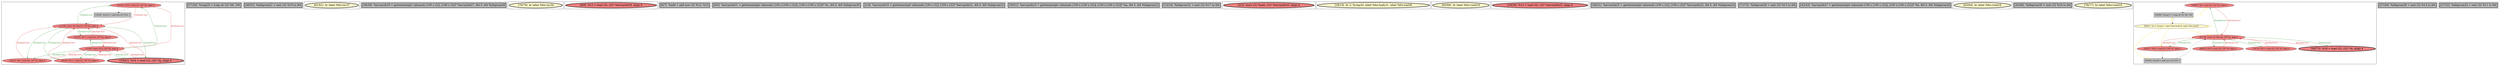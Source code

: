 
digraph G {





subgraph cluster24 {


node1492 [fillcolor=lightcoral,label="[22/25]  %18 = load i32, i32* %j, align 4",shape=ellipse,style=filled ]
node1491 [penwidth=3.0,fontsize=20,fillcolor=lightcoral,label="[10/41]  %14 = load i32, i32* %j, align 4",shape=ellipse,style=filled ]
node1487 [fillcolor=lightcoral,label="[11/36]  store i32 %inc35, i32* %j, align 4",shape=ellipse,style=filled ]
node1486 [fillcolor=lightcoral,label="[26/33]  %11 = load i32, i32* %j, align 4",shape=ellipse,style=filled ]
node1485 [fillcolor=grey,label="[23/24]  %inc35 = add nsw i32 %18, 1",shape=rectangle,style=filled ]
node1490 [fillcolor=lightcoral,label="[15/34]  store i32 0, i32* %j, align 4",shape=ellipse,style=filled ]
node1488 [fillcolor=lightcoral,label="[16/21]  %9 = load i32, i32* %j, align 4",shape=ellipse,style=filled ]
node1489 [fillcolor=lightcoral,label="[12/35]  %17 = load i32, i32* %j, align 4",shape=ellipse,style=filled ]

node1490->node1491 [style=solid,color=forestgreen,label="T|indep|Const",penwidth=1.0,fontcolor=forestgreen ]
node1490->node1489 [style=solid,color=forestgreen,label="T|indep|Const",penwidth=1.0,fontcolor=forestgreen ]
node1489->node1490 [style=solid,color=firebrick3,label="A|indep|Const",penwidth=1.0,fontcolor=firebrick3 ]
node1490->node1488 [style=solid,color=forestgreen,label="T|indep|Const",penwidth=1.0,fontcolor=forestgreen ]
node1491->node1490 [style=solid,color=firebrick3,label="A|indep|Const",penwidth=1.0,fontcolor=firebrick3 ]
node1490->node1486 [style=solid,color=forestgreen,label="T|indep|Const",penwidth=1.0,fontcolor=forestgreen ]
node1485->node1487 [style=solid,color=black,label="",penwidth=0.5,fontcolor=black ]
node1492->node1485 [style=solid,color=black,label="",penwidth=0.5,fontcolor=black ]
node1486->node1490 [style=solid,color=firebrick3,label="A|indep|Const",penwidth=1.0,fontcolor=firebrick3 ]
node1488->node1487 [style=solid,color=firebrick3,label="A|indep|Const",penwidth=1.0,fontcolor=firebrick3 ]
node1487->node1489 [style=solid,color=forestgreen,label="T|indep|Const",penwidth=1.0,fontcolor=forestgreen ]
node1487->node1488 [style=solid,color=forestgreen,label="T|indep|Const",penwidth=1.0,fontcolor=forestgreen ]
node1488->node1490 [style=solid,color=firebrick3,label="A|indep|Const",penwidth=1.0,fontcolor=firebrick3 ]
node1490->node1492 [style=solid,color=forestgreen,label="T|indep|Const",penwidth=1.0,fontcolor=forestgreen ]
node1487->node1491 [style=solid,color=forestgreen,label="T|indep|Const",penwidth=1.0,fontcolor=forestgreen ]
node1492->node1490 [style=solid,color=firebrick3,label="A|indep|Const",penwidth=1.0,fontcolor=firebrick3 ]
node1492->node1487 [style=solid,color=firebrick3,label="A|indep|Const",penwidth=1.0,fontcolor=firebrick3 ]
node1489->node1487 [style=solid,color=firebrick3,label="A|indep|Const",penwidth=1.0,fontcolor=firebrick3 ]
node1491->node1487 [style=solid,color=firebrick3,label="A|indep|Const",penwidth=1.0,fontcolor=firebrick3 ]
node1487->node1492 [style=solid,color=forestgreen,label="T|indep|Const",penwidth=1.0,fontcolor=forestgreen ]
node1487->node1486 [style=solid,color=forestgreen,label="T|indep|Const",penwidth=1.0,fontcolor=forestgreen ]
node1486->node1487 [style=solid,color=firebrick3,label="A|indep|Const",penwidth=1.0,fontcolor=firebrick3 ]


}

subgraph cluster22 {


node1483 [penwidth=3.0,fontsize=20,fillcolor=grey,label="[17/20]  %cmp20 = icmp slt i32 %9, 100",shape=rectangle,style=filled ]



}

subgraph cluster20 {


node1481 [penwidth=3.0,fontsize=20,fillcolor=grey,label="[49/52]  %idxprom22 = sext i32 %10 to i64",shape=rectangle,style=filled ]



}

subgraph cluster18 {


node1479 [penwidth=3.0,fontsize=20,fillcolor=lemonchiffon,label="[61/62]  br label %for.inc37",shape=ellipse,style=filled ]



}

subgraph cluster16 {


node1477 [penwidth=3.0,fontsize=20,fillcolor=grey,label="[38/39]  %arrayidx29 = getelementptr inbounds [100 x i32], [100 x i32]* %arrayidx27, i64 0, i64 %idxprom28",shape=rectangle,style=filled ]



}

subgraph cluster17 {


node1478 [penwidth=3.0,fontsize=20,fillcolor=lemonchiffon,label="[78/79]  br label %for.inc34",shape=ellipse,style=filled ]



}

subgraph cluster4 {


node1457 [penwidth=3.0,fontsize=20,fillcolor=lightcoral,label="[8/9]  %15 = load i32, i32* %arrayidx29, align 4",shape=ellipse,style=filled ]



}

subgraph cluster3 {


node1456 [penwidth=3.0,fontsize=20,fillcolor=grey,label="[6/7]  %add = add nsw i32 %12, %15",shape=rectangle,style=filled ]



}

subgraph cluster2 {


node1455 [penwidth=3.0,fontsize=20,fillcolor=grey,label="[0/5]  %arrayidx31 = getelementptr inbounds [100 x [100 x i32]], [100 x [100 x i32]]* %c, i64 0, i64 %idxprom30",shape=rectangle,style=filled ]



}

subgraph cluster1 {


node1454 [penwidth=3.0,fontsize=20,fillcolor=grey,label="[1/4]  %arrayidx33 = getelementptr inbounds [100 x i32], [100 x i32]* %arrayidx31, i64 0, i64 %idxprom32",shape=rectangle,style=filled ]



}

subgraph cluster12 {


node1473 [penwidth=3.0,fontsize=20,fillcolor=grey,label="[50/51]  %arrayidx23 = getelementptr inbounds [100 x [100 x i32]], [100 x [100 x i32]]* %a, i64 0, i64 %idxprom22",shape=rectangle,style=filled ]



}

subgraph cluster5 {


node1458 [penwidth=3.0,fontsize=20,fillcolor=grey,label="[13/14]  %idxprom32 = sext i32 %17 to i64",shape=rectangle,style=filled ]



}

subgraph cluster0 {


node1453 [penwidth=3.0,fontsize=20,fillcolor=lightcoral,label="[2/3]  store i32 %add, i32* %arrayidx33, align 4",shape=ellipse,style=filled ]



}

subgraph cluster6 {


node1459 [penwidth=3.0,fontsize=20,fillcolor=lemonchiffon,label="[18/19]  br i1 %cmp20, label %for.body21, label %for.end36",shape=ellipse,style=filled ]



}

subgraph cluster14 {


node1475 [penwidth=3.0,fontsize=20,fillcolor=lemonchiffon,label="[65/66]  br label %for.cond19",shape=ellipse,style=filled ]



}

subgraph cluster7 {


node1460 [penwidth=3.0,fontsize=20,fillcolor=lightcoral,label="[29/30]  %12 = load i32, i32* %arrayidx25, align 4",shape=ellipse,style=filled ]



}

subgraph cluster23 {


node1484 [penwidth=3.0,fontsize=20,fillcolor=grey,label="[28/31]  %arrayidx25 = getelementptr inbounds [100 x i32], [100 x i32]* %arrayidx23, i64 0, i64 %idxprom24",shape=rectangle,style=filled ]



}

subgraph cluster8 {


node1461 [penwidth=3.0,fontsize=20,fillcolor=grey,label="[71/72]  %idxprom26 = sext i32 %13 to i64",shape=rectangle,style=filled ]



}

subgraph cluster21 {


node1482 [penwidth=3.0,fontsize=20,fillcolor=grey,label="[42/43]  %arrayidx27 = getelementptr inbounds [100 x [100 x i32]], [100 x [100 x i32]]* %b, i64 0, i64 %idxprom26",shape=rectangle,style=filled ]



}

subgraph cluster9 {


node1462 [penwidth=3.0,fontsize=20,fillcolor=lemonchiffon,label="[63/64]  br label %for.cond16",shape=ellipse,style=filled ]



}

subgraph cluster19 {


node1480 [penwidth=3.0,fontsize=20,fillcolor=grey,label="[45/46]  %idxprom30 = sext i32 %16 to i64",shape=rectangle,style=filled ]



}

subgraph cluster10 {


node1463 [penwidth=3.0,fontsize=20,fillcolor=lemonchiffon,label="[76/77]  br label %for.cond19",shape=ellipse,style=filled ]



}

subgraph cluster11 {


node1472 [fillcolor=lightcoral,label="[58/69]  %8 = load i32, i32* %i, align 4",shape=ellipse,style=filled ]
node1465 [fillcolor=lightcoral,label="[47/74]  store i32 %inc38, i32* %i, align 4",shape=ellipse,style=filled ]
node1464 [fillcolor=grey,label="[55/56]  %inc38 = add nsw i32 %19, 1",shape=rectangle,style=filled ]
node1471 [fillcolor=grey,label="[59/68]  %cmp17 = icmp slt i32 %8, 100",shape=rectangle,style=filled ]
node1466 [penwidth=3.0,fontsize=20,fillcolor=lightcoral,label="[44/75]  %16 = load i32, i32* %i, align 4",shape=ellipse,style=filled ]
node1470 [fillcolor=lightcoral,label="[48/53]  %10 = load i32, i32* %i, align 4",shape=ellipse,style=filled ]
node1467 [fillcolor=lemonchiffon,label="[60/67]  br i1 %cmp17, label %for.body18, label %for.end39",shape=ellipse,style=filled ]
node1468 [fillcolor=lightcoral,label="[54/57]  %19 = load i32, i32* %i, align 4",shape=ellipse,style=filled ]
node1469 [fillcolor=lightcoral,label="[70/73]  %13 = load i32, i32* %i, align 4",shape=ellipse,style=filled ]

node1467->node1472 [style=solid,color=gold,label="C",penwidth=1.0,fontcolor=gold ]
node1467->node1471 [style=solid,color=gold,label="C",penwidth=1.0,fontcolor=gold ]
node1464->node1465 [style=solid,color=black,label="",penwidth=0.5,fontcolor=black ]
node1467->node1467 [style=solid,color=gold,label="C",penwidth=1.0,fontcolor=gold ]
node1471->node1467 [style=solid,color=black,label="",penwidth=0.5,fontcolor=black ]
node1465->node1469 [style=solid,color=forestgreen,label="T|indep|Const",penwidth=1.0,fontcolor=forestgreen ]
node1468->node1465 [style=solid,color=firebrick3,label="A|indep|Const",penwidth=1.0,fontcolor=firebrick3 ]
node1467->node1468 [style=solid,color=gold,label="C",penwidth=1.0,fontcolor=gold ]
node1465->node1472 [style=solid,color=forestgreen,label="T|indep|Const",penwidth=1.0,fontcolor=forestgreen ]
node1465->node1468 [style=solid,color=forestgreen,label="T|indep|Const",penwidth=1.0,fontcolor=forestgreen ]
node1472->node1471 [style=solid,color=black,label="",penwidth=0.5,fontcolor=black ]
node1467->node1465 [style=solid,color=gold,label="C",penwidth=1.0,fontcolor=gold ]
node1469->node1465 [style=solid,color=firebrick3,label="A|indep|Const",penwidth=1.0,fontcolor=firebrick3 ]
node1465->node1470 [style=solid,color=forestgreen,label="T|indep|Const",penwidth=1.0,fontcolor=forestgreen ]
node1470->node1465 [style=solid,color=firebrick3,label="A|indep|Const",penwidth=1.0,fontcolor=firebrick3 ]
node1466->node1465 [style=solid,color=firebrick3,label="A|indep|Const",penwidth=1.0,fontcolor=firebrick3 ]
node1467->node1464 [style=solid,color=gold,label="C",penwidth=1.0,fontcolor=gold ]
node1472->node1465 [style=solid,color=firebrick3,label="A|indep|Const",penwidth=1.0,fontcolor=firebrick3 ]
node1468->node1464 [style=solid,color=black,label="",penwidth=0.5,fontcolor=black ]
node1465->node1466 [style=solid,color=forestgreen,label="T|indep|Const",penwidth=1.0,fontcolor=forestgreen ]


}

subgraph cluster13 {


node1474 [penwidth=3.0,fontsize=20,fillcolor=grey,label="[37/40]  %idxprom28 = sext i32 %14 to i64",shape=rectangle,style=filled ]



}

subgraph cluster15 {


node1476 [penwidth=3.0,fontsize=20,fillcolor=grey,label="[27/32]  %idxprom24 = sext i32 %11 to i64",shape=rectangle,style=filled ]



}

}
